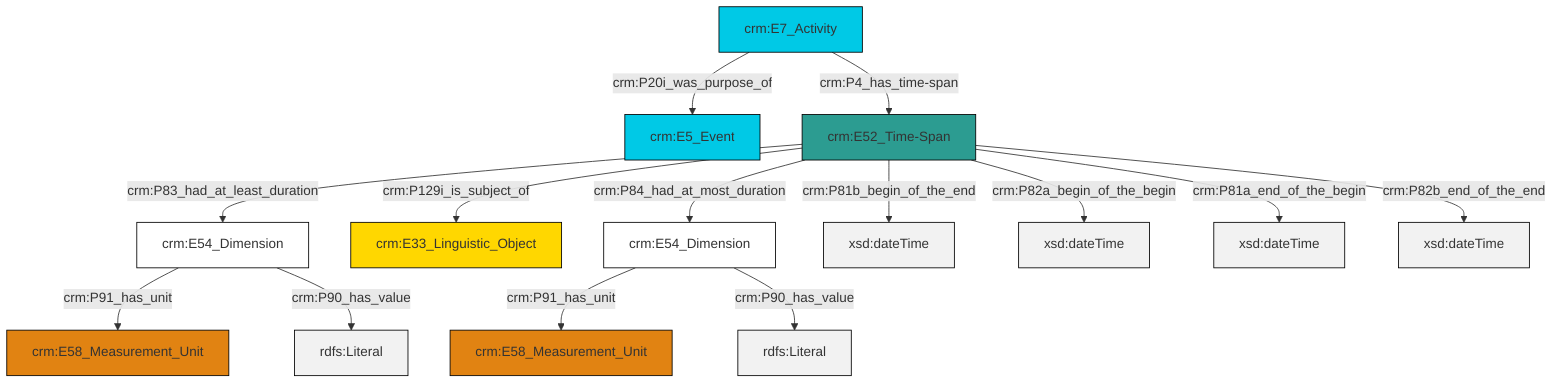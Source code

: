 graph TD
classDef Literal fill:#f2f2f2,stroke:#000000;
classDef CRM_Entity fill:#FFFFFF,stroke:#000000;
classDef Temporal_Entity fill:#00C9E6, stroke:#000000;
classDef Type fill:#E18312, stroke:#000000;
classDef Time-Span fill:#2C9C91, stroke:#000000;
classDef Appellation fill:#FFEB7F, stroke:#000000;
classDef Place fill:#008836, stroke:#000000;
classDef Persistent_Item fill:#B266B2, stroke:#000000;
classDef Conceptual_Object fill:#FFD700, stroke:#000000;
classDef Physical_Thing fill:#D2B48C, stroke:#000000;
classDef Actor fill:#f58aad, stroke:#000000;
classDef PC_Classes fill:#4ce600, stroke:#000000;
classDef Multi fill:#cccccc,stroke:#000000;

2["crm:E54_Dimension"]:::CRM_Entity -->|crm:P91_has_unit| 3["crm:E58_Measurement_Unit"]:::Type
8["crm:E52_Time-Span"]:::Time-Span -->|crm:P83_had_at_least_duration| 10["crm:E54_Dimension"]:::CRM_Entity
10["crm:E54_Dimension"]:::CRM_Entity -->|crm:P91_has_unit| 0["crm:E58_Measurement_Unit"]:::Type
8["crm:E52_Time-Span"]:::Time-Span -->|crm:P81b_begin_of_the_end| 12[xsd:dateTime]:::Literal
8["crm:E52_Time-Span"]:::Time-Span -->|crm:P82a_begin_of_the_begin| 14[xsd:dateTime]:::Literal
8["crm:E52_Time-Span"]:::Time-Span -->|crm:P81a_end_of_the_begin| 15[xsd:dateTime]:::Literal
2["crm:E54_Dimension"]:::CRM_Entity -->|crm:P90_has_value| 18[rdfs:Literal]:::Literal
8["crm:E52_Time-Span"]:::Time-Span -->|crm:P84_had_at_most_duration| 2["crm:E54_Dimension"]:::CRM_Entity
8["crm:E52_Time-Span"]:::Time-Span -->|crm:P82b_end_of_the_end| 19[xsd:dateTime]:::Literal
8["crm:E52_Time-Span"]:::Time-Span -->|crm:P129i_is_subject_of| 4["crm:E33_Linguistic_Object"]:::Conceptual_Object
10["crm:E54_Dimension"]:::CRM_Entity -->|crm:P90_has_value| 20[rdfs:Literal]:::Literal
16["crm:E7_Activity"]:::Temporal_Entity -->|crm:P4_has_time-span| 8["crm:E52_Time-Span"]:::Time-Span
16["crm:E7_Activity"]:::Temporal_Entity -->|crm:P20i_was_purpose_of| 6["crm:E5_Event"]:::Temporal_Entity